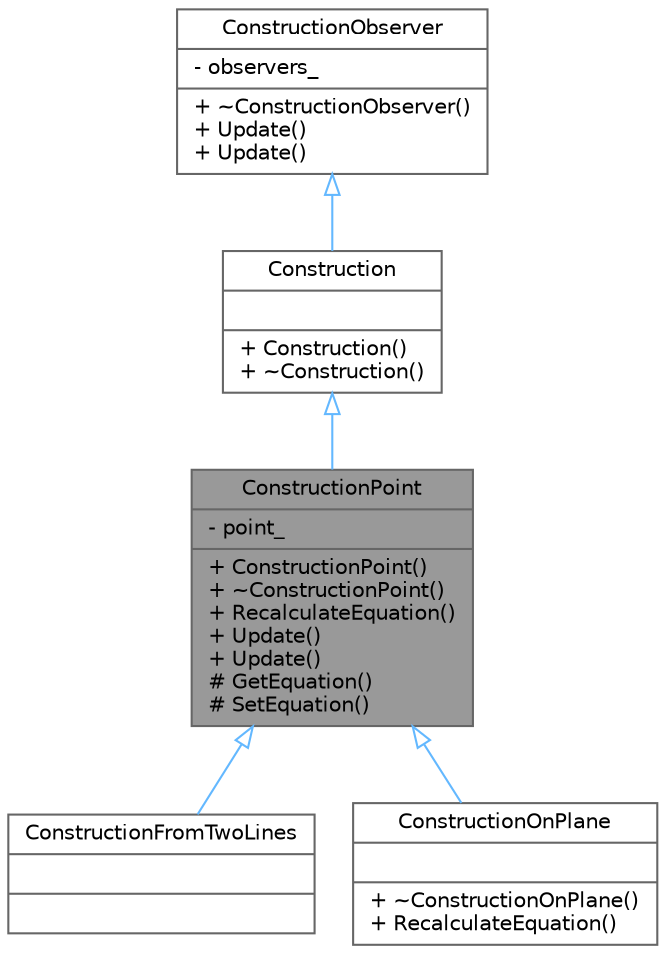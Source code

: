 digraph "ConstructionPoint"
{
 // LATEX_PDF_SIZE
  bgcolor="transparent";
  edge [fontname=Helvetica,fontsize=10,labelfontname=Helvetica,labelfontsize=10];
  node [fontname=Helvetica,fontsize=10,shape=box,height=0.2,width=0.9];
  Node1 [shape=record,label="{ConstructionPoint\n|- point_\l|+ ConstructionPoint()\l+ ~ConstructionPoint()\l+ RecalculateEquation()\l+ Update()\l+ Update()\l# GetEquation()\l# SetEquation()\l}",height=0.2,width=0.4,color="gray40", fillcolor="grey60", style="filled", fontcolor="black",tooltip="Defines how point is created."];
  Node2 -> Node1 [dir="back",color="steelblue1",style="solid",arrowtail="onormal"];
  Node2 [shape=record,label="{Construction\n||+ Construction()\l+ ~Construction()\l}",height=0.2,width=0.4,color="gray40", fillcolor="white", style="filled",URL="$class_construction.html",tooltip="Defines how object is created."];
  Node3 -> Node2 [dir="back",color="steelblue1",style="solid",arrowtail="onormal"];
  Node3 [shape=record,label="{ConstructionObserver\n|- observers_\l|+ ~ConstructionObserver()\l+ Update()\l+ Update()\l}",height=0.2,width=0.4,color="gray40", fillcolor="white", style="filled",URL="$class_construction_observer.html",tooltip="Makes Construction an observer."];
  Node1 -> Node4 [dir="back",color="steelblue1",style="solid",arrowtail="onormal"];
  Node4 [shape=record,label="{ConstructionFromTwoLines\n||}",height=0.2,width=0.4,color="gray40", fillcolor="white", style="filled",URL="$class_construction_from_two_lines.html",tooltip=" "];
  Node1 -> Node5 [dir="back",color="steelblue1",style="solid",arrowtail="onormal"];
  Node5 [shape=record,label="{ConstructionOnPlane\n||+ ~ConstructionOnPlane()\l+ RecalculateEquation()\l}",height=0.2,width=0.4,color="gray40", fillcolor="white", style="filled",URL="$class_construction_on_plane.html",tooltip="Construction of a casual point on a plane."];
}
